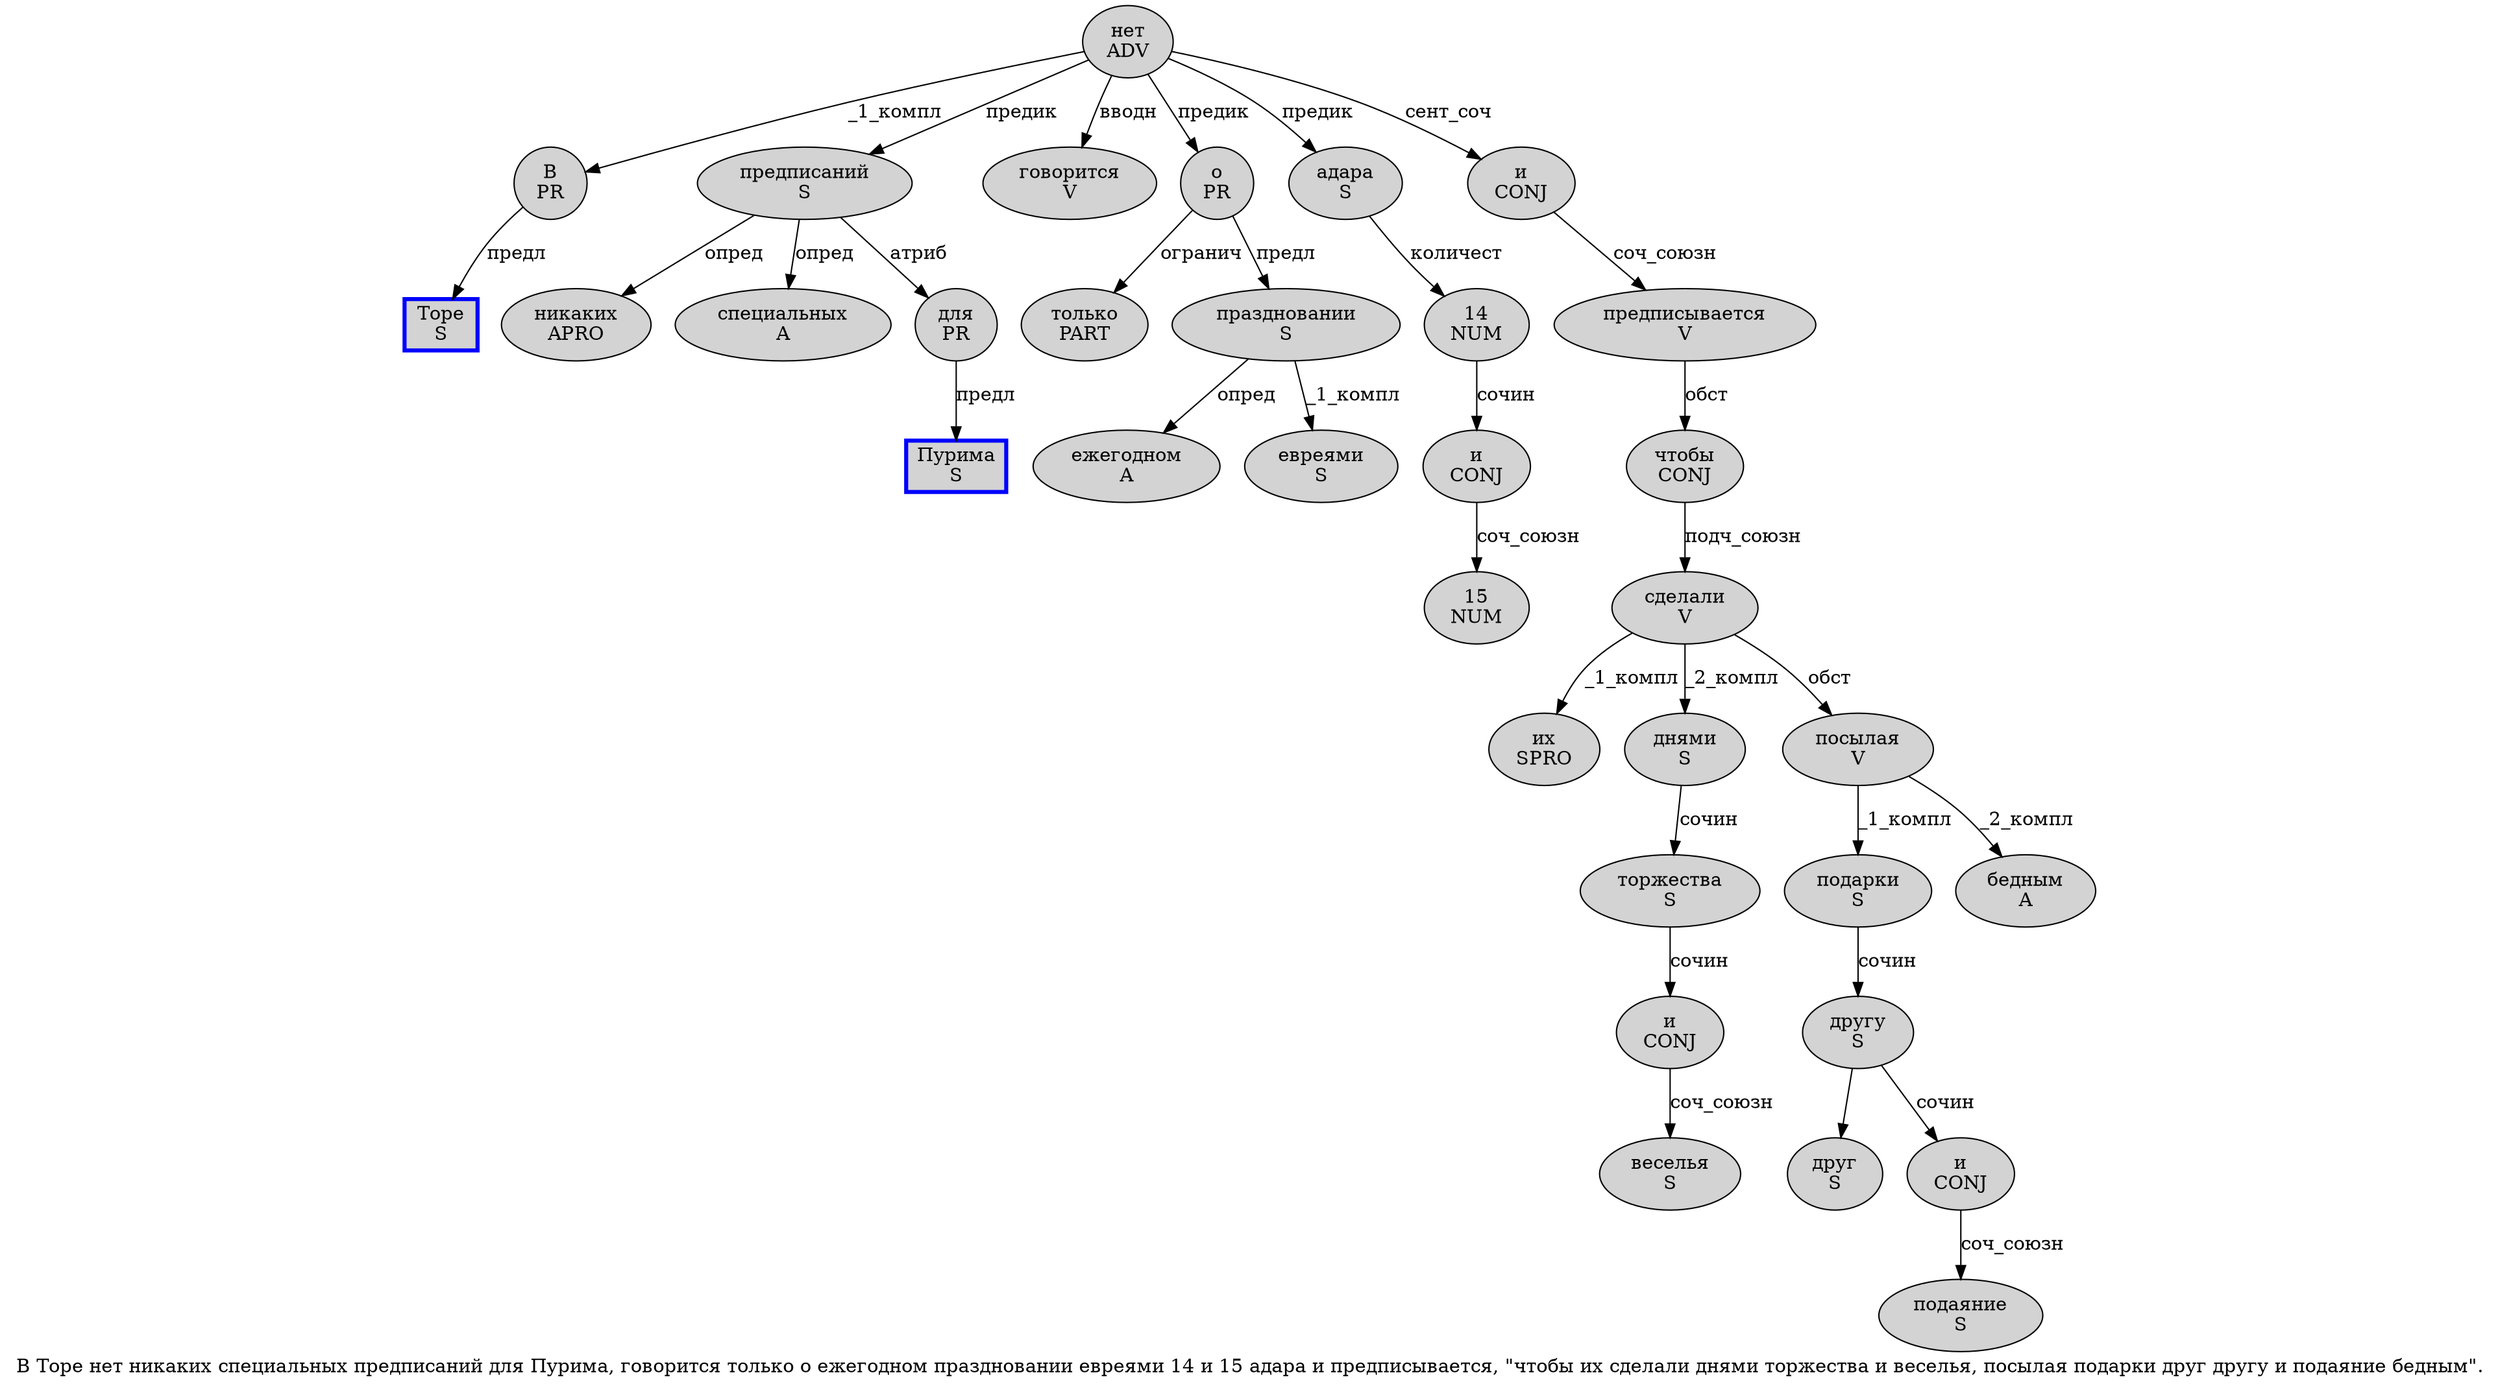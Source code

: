 digraph SENTENCE_414 {
	graph [label="В Торе нет никаких специальных предписаний для Пурима, говорится только о ежегодном праздновании евреями 14 и 15 адара и предписывается, \"чтобы их сделали днями торжества и веселья, посылая подарки друг другу и подаяние бедным\"."]
	node [style=filled]
		0 [label="В
PR" color="" fillcolor=lightgray penwidth=1 shape=ellipse]
		1 [label="Торе
S" color=blue fillcolor=lightgray penwidth=3 shape=box]
		2 [label="нет
ADV" color="" fillcolor=lightgray penwidth=1 shape=ellipse]
		3 [label="никаких
APRO" color="" fillcolor=lightgray penwidth=1 shape=ellipse]
		4 [label="специальных
A" color="" fillcolor=lightgray penwidth=1 shape=ellipse]
		5 [label="предписаний
S" color="" fillcolor=lightgray penwidth=1 shape=ellipse]
		6 [label="для
PR" color="" fillcolor=lightgray penwidth=1 shape=ellipse]
		7 [label="Пурима
S" color=blue fillcolor=lightgray penwidth=3 shape=box]
		9 [label="говорится
V" color="" fillcolor=lightgray penwidth=1 shape=ellipse]
		10 [label="только
PART" color="" fillcolor=lightgray penwidth=1 shape=ellipse]
		11 [label="о
PR" color="" fillcolor=lightgray penwidth=1 shape=ellipse]
		12 [label="ежегодном
A" color="" fillcolor=lightgray penwidth=1 shape=ellipse]
		13 [label="праздновании
S" color="" fillcolor=lightgray penwidth=1 shape=ellipse]
		14 [label="евреями
S" color="" fillcolor=lightgray penwidth=1 shape=ellipse]
		15 [label="14
NUM" color="" fillcolor=lightgray penwidth=1 shape=ellipse]
		16 [label="и
CONJ" color="" fillcolor=lightgray penwidth=1 shape=ellipse]
		17 [label="15
NUM" color="" fillcolor=lightgray penwidth=1 shape=ellipse]
		18 [label="адара
S" color="" fillcolor=lightgray penwidth=1 shape=ellipse]
		19 [label="и
CONJ" color="" fillcolor=lightgray penwidth=1 shape=ellipse]
		20 [label="предписывается
V" color="" fillcolor=lightgray penwidth=1 shape=ellipse]
		23 [label="чтобы
CONJ" color="" fillcolor=lightgray penwidth=1 shape=ellipse]
		24 [label="их
SPRO" color="" fillcolor=lightgray penwidth=1 shape=ellipse]
		25 [label="сделали
V" color="" fillcolor=lightgray penwidth=1 shape=ellipse]
		26 [label="днями
S" color="" fillcolor=lightgray penwidth=1 shape=ellipse]
		27 [label="торжества
S" color="" fillcolor=lightgray penwidth=1 shape=ellipse]
		28 [label="и
CONJ" color="" fillcolor=lightgray penwidth=1 shape=ellipse]
		29 [label="веселья
S" color="" fillcolor=lightgray penwidth=1 shape=ellipse]
		31 [label="посылая
V" color="" fillcolor=lightgray penwidth=1 shape=ellipse]
		32 [label="подарки
S" color="" fillcolor=lightgray penwidth=1 shape=ellipse]
		33 [label="друг
S" color="" fillcolor=lightgray penwidth=1 shape=ellipse]
		34 [label="другу
S" color="" fillcolor=lightgray penwidth=1 shape=ellipse]
		35 [label="и
CONJ" color="" fillcolor=lightgray penwidth=1 shape=ellipse]
		36 [label="подаяние
S" color="" fillcolor=lightgray penwidth=1 shape=ellipse]
		37 [label="бедным
A" color="" fillcolor=lightgray penwidth=1 shape=ellipse]
			25 -> 24 [label="_1_компл"]
			25 -> 26 [label="_2_компл"]
			25 -> 31 [label="обст"]
			11 -> 10 [label="огранич"]
			11 -> 13 [label="предл"]
			5 -> 3 [label="опред"]
			5 -> 4 [label="опред"]
			5 -> 6 [label="атриб"]
			18 -> 15 [label="количест"]
			26 -> 27 [label="сочин"]
			0 -> 1 [label="предл"]
			32 -> 34 [label="сочин"]
			6 -> 7 [label="предл"]
			20 -> 23 [label="обст"]
			34 -> 33
			34 -> 35 [label="сочин"]
			27 -> 28 [label="сочин"]
			23 -> 25 [label="подч_союзн"]
			15 -> 16 [label="сочин"]
			35 -> 36 [label="соч_союзн"]
			28 -> 29 [label="соч_союзн"]
			13 -> 12 [label="опред"]
			13 -> 14 [label="_1_компл"]
			19 -> 20 [label="соч_союзн"]
			16 -> 17 [label="соч_союзн"]
			2 -> 0 [label="_1_компл"]
			2 -> 5 [label="предик"]
			2 -> 9 [label="вводн"]
			2 -> 11 [label="предик"]
			2 -> 18 [label="предик"]
			2 -> 19 [label="сент_соч"]
			31 -> 32 [label="_1_компл"]
			31 -> 37 [label="_2_компл"]
}